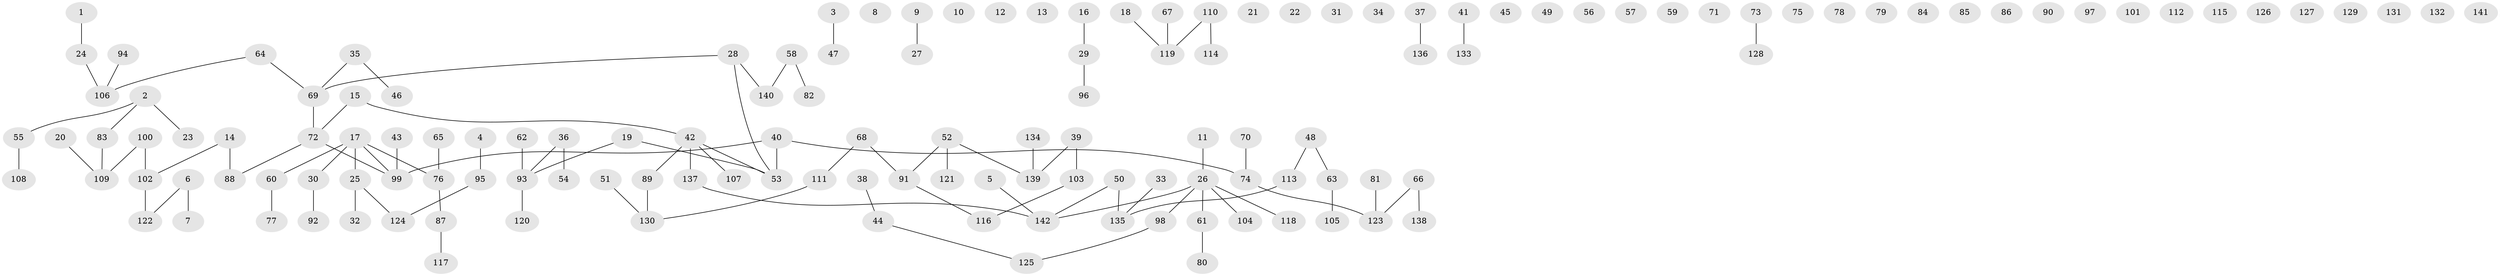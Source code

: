 // Generated by graph-tools (version 1.1) at 2025/40/03/09/25 04:40:04]
// undirected, 142 vertices, 106 edges
graph export_dot {
graph [start="1"]
  node [color=gray90,style=filled];
  1;
  2;
  3;
  4;
  5;
  6;
  7;
  8;
  9;
  10;
  11;
  12;
  13;
  14;
  15;
  16;
  17;
  18;
  19;
  20;
  21;
  22;
  23;
  24;
  25;
  26;
  27;
  28;
  29;
  30;
  31;
  32;
  33;
  34;
  35;
  36;
  37;
  38;
  39;
  40;
  41;
  42;
  43;
  44;
  45;
  46;
  47;
  48;
  49;
  50;
  51;
  52;
  53;
  54;
  55;
  56;
  57;
  58;
  59;
  60;
  61;
  62;
  63;
  64;
  65;
  66;
  67;
  68;
  69;
  70;
  71;
  72;
  73;
  74;
  75;
  76;
  77;
  78;
  79;
  80;
  81;
  82;
  83;
  84;
  85;
  86;
  87;
  88;
  89;
  90;
  91;
  92;
  93;
  94;
  95;
  96;
  97;
  98;
  99;
  100;
  101;
  102;
  103;
  104;
  105;
  106;
  107;
  108;
  109;
  110;
  111;
  112;
  113;
  114;
  115;
  116;
  117;
  118;
  119;
  120;
  121;
  122;
  123;
  124;
  125;
  126;
  127;
  128;
  129;
  130;
  131;
  132;
  133;
  134;
  135;
  136;
  137;
  138;
  139;
  140;
  141;
  142;
  1 -- 24;
  2 -- 23;
  2 -- 55;
  2 -- 83;
  3 -- 47;
  4 -- 95;
  5 -- 142;
  6 -- 7;
  6 -- 122;
  9 -- 27;
  11 -- 26;
  14 -- 88;
  14 -- 102;
  15 -- 42;
  15 -- 72;
  16 -- 29;
  17 -- 25;
  17 -- 30;
  17 -- 60;
  17 -- 76;
  17 -- 99;
  18 -- 119;
  19 -- 53;
  19 -- 93;
  20 -- 109;
  24 -- 106;
  25 -- 32;
  25 -- 124;
  26 -- 61;
  26 -- 98;
  26 -- 104;
  26 -- 118;
  26 -- 142;
  28 -- 53;
  28 -- 69;
  28 -- 140;
  29 -- 96;
  30 -- 92;
  33 -- 135;
  35 -- 46;
  35 -- 69;
  36 -- 54;
  36 -- 93;
  37 -- 136;
  38 -- 44;
  39 -- 103;
  39 -- 139;
  40 -- 53;
  40 -- 74;
  40 -- 99;
  41 -- 133;
  42 -- 53;
  42 -- 89;
  42 -- 107;
  42 -- 137;
  43 -- 99;
  44 -- 125;
  48 -- 63;
  48 -- 113;
  50 -- 135;
  50 -- 142;
  51 -- 130;
  52 -- 91;
  52 -- 121;
  52 -- 139;
  55 -- 108;
  58 -- 82;
  58 -- 140;
  60 -- 77;
  61 -- 80;
  62 -- 93;
  63 -- 105;
  64 -- 69;
  64 -- 106;
  65 -- 76;
  66 -- 123;
  66 -- 138;
  67 -- 119;
  68 -- 91;
  68 -- 111;
  69 -- 72;
  70 -- 74;
  72 -- 88;
  72 -- 99;
  73 -- 128;
  74 -- 123;
  76 -- 87;
  81 -- 123;
  83 -- 109;
  87 -- 117;
  89 -- 130;
  91 -- 116;
  93 -- 120;
  94 -- 106;
  95 -- 124;
  98 -- 125;
  100 -- 102;
  100 -- 109;
  102 -- 122;
  103 -- 116;
  110 -- 114;
  110 -- 119;
  111 -- 130;
  113 -- 135;
  134 -- 139;
  137 -- 142;
}
